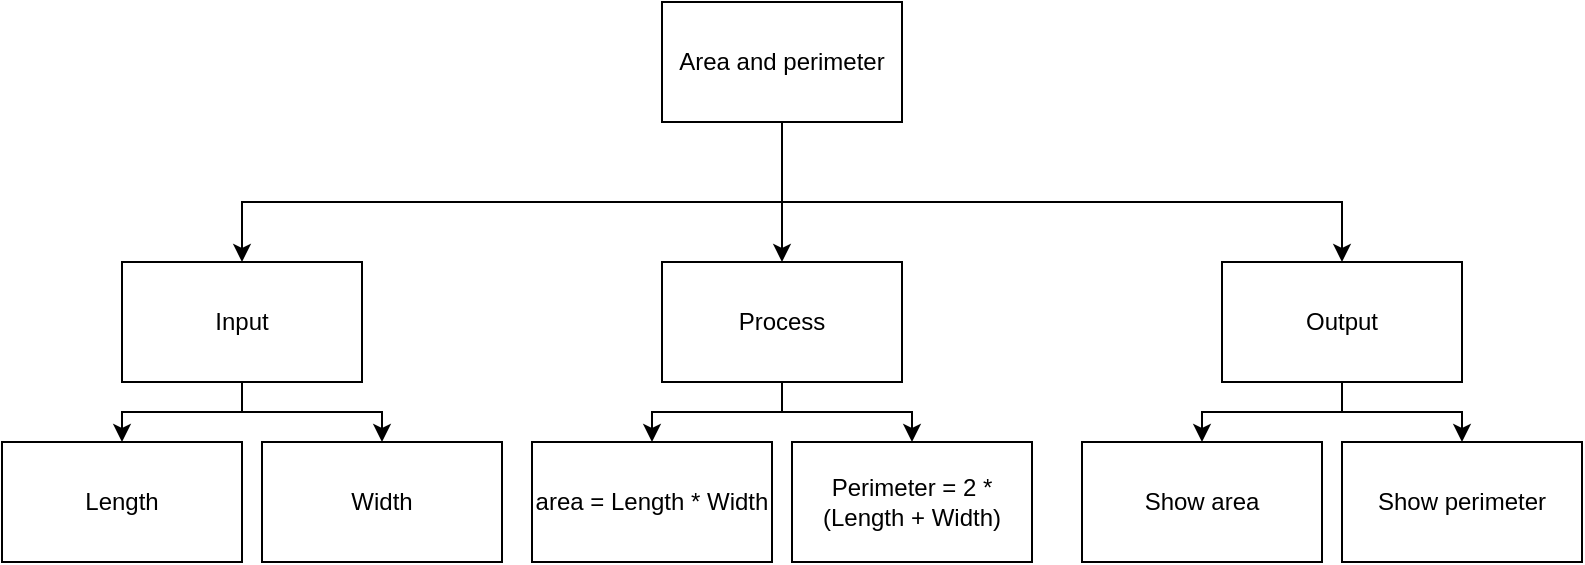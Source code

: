 <mxfile>
    <diagram id="rW0EOgk8O98_36FtCylZ" name="Page-1">
        <mxGraphModel dx="1353" dy="580" grid="1" gridSize="10" guides="1" tooltips="1" connect="1" arrows="1" fold="1" page="1" pageScale="1" pageWidth="827" pageHeight="1169" math="0" shadow="0">
            <root>
                <mxCell id="0"/>
                <mxCell id="1" parent="0"/>
                <mxCell id="2" style="edgeStyle=none;html=1;rounded=0;" edge="1" parent="1" source="5" target="11">
                    <mxGeometry relative="1" as="geometry"/>
                </mxCell>
                <mxCell id="3" style="edgeStyle=orthogonalEdgeStyle;html=1;entryX=0.5;entryY=0;entryDx=0;entryDy=0;rounded=0;" edge="1" parent="1" source="5" target="8">
                    <mxGeometry relative="1" as="geometry">
                        <Array as="points">
                            <mxPoint x="280" y="220"/>
                            <mxPoint x="10" y="220"/>
                        </Array>
                    </mxGeometry>
                </mxCell>
                <mxCell id="4" style="edgeStyle=orthogonalEdgeStyle;html=1;entryX=0.5;entryY=0;entryDx=0;entryDy=0;rounded=0;" edge="1" parent="1" source="5" target="14">
                    <mxGeometry relative="1" as="geometry">
                        <Array as="points">
                            <mxPoint x="280" y="220"/>
                            <mxPoint x="560" y="220"/>
                        </Array>
                    </mxGeometry>
                </mxCell>
                <mxCell id="5" value="Area and perimeter" style="rounded=0;whiteSpace=wrap;html=1;" vertex="1" parent="1">
                    <mxGeometry x="220" y="120" width="120" height="60" as="geometry"/>
                </mxCell>
                <mxCell id="6" style="edgeStyle=orthogonalEdgeStyle;html=1;entryX=0.5;entryY=0;entryDx=0;entryDy=0;rounded=0;" edge="1" parent="1" source="8" target="15">
                    <mxGeometry relative="1" as="geometry"/>
                </mxCell>
                <mxCell id="7" style="edgeStyle=orthogonalEdgeStyle;html=1;rounded=0;" edge="1" parent="1" source="8" target="16">
                    <mxGeometry relative="1" as="geometry"/>
                </mxCell>
                <mxCell id="8" value="Input" style="rounded=0;whiteSpace=wrap;html=1;" vertex="1" parent="1">
                    <mxGeometry x="-50" y="250" width="120" height="60" as="geometry"/>
                </mxCell>
                <mxCell id="9" style="edgeStyle=orthogonalEdgeStyle;html=1;entryX=0.5;entryY=0;entryDx=0;entryDy=0;rounded=0;" edge="1" parent="1" source="11" target="17">
                    <mxGeometry relative="1" as="geometry"/>
                </mxCell>
                <mxCell id="10" style="edgeStyle=orthogonalEdgeStyle;html=1;rounded=0;" edge="1" parent="1" source="11" target="18">
                    <mxGeometry relative="1" as="geometry"/>
                </mxCell>
                <mxCell id="11" value="Process" style="rounded=0;whiteSpace=wrap;html=1;" vertex="1" parent="1">
                    <mxGeometry x="220" y="250" width="120" height="60" as="geometry"/>
                </mxCell>
                <mxCell id="12" style="edgeStyle=orthogonalEdgeStyle;html=1;entryX=0.5;entryY=0;entryDx=0;entryDy=0;rounded=0;" edge="1" parent="1" source="14" target="19">
                    <mxGeometry relative="1" as="geometry"/>
                </mxCell>
                <mxCell id="13" style="edgeStyle=orthogonalEdgeStyle;html=1;rounded=0;" edge="1" parent="1" source="14" target="20">
                    <mxGeometry relative="1" as="geometry"/>
                </mxCell>
                <mxCell id="14" value="Output" style="rounded=0;whiteSpace=wrap;html=1;" vertex="1" parent="1">
                    <mxGeometry x="500" y="250" width="120" height="60" as="geometry"/>
                </mxCell>
                <mxCell id="15" value="Length" style="rounded=0;whiteSpace=wrap;html=1;" vertex="1" parent="1">
                    <mxGeometry x="-110" y="340" width="120" height="60" as="geometry"/>
                </mxCell>
                <mxCell id="16" value="Width" style="rounded=0;whiteSpace=wrap;html=1;" vertex="1" parent="1">
                    <mxGeometry x="20" y="340" width="120" height="60" as="geometry"/>
                </mxCell>
                <mxCell id="17" value="&lt;font style=&quot;font-size: 12px&quot;&gt;area = Length * Width&lt;/font&gt;" style="rounded=0;whiteSpace=wrap;html=1;" vertex="1" parent="1">
                    <mxGeometry x="155" y="340" width="120" height="60" as="geometry"/>
                </mxCell>
                <mxCell id="18" value="Perimeter = 2 * (Length + Width)" style="rounded=0;whiteSpace=wrap;html=1;" vertex="1" parent="1">
                    <mxGeometry x="285" y="340" width="120" height="60" as="geometry"/>
                </mxCell>
                <mxCell id="19" value="Show area" style="rounded=0;whiteSpace=wrap;html=1;" vertex="1" parent="1">
                    <mxGeometry x="430" y="340" width="120" height="60" as="geometry"/>
                </mxCell>
                <mxCell id="20" value="Show perimeter" style="rounded=0;whiteSpace=wrap;html=1;" vertex="1" parent="1">
                    <mxGeometry x="560" y="340" width="120" height="60" as="geometry"/>
                </mxCell>
            </root>
        </mxGraphModel>
    </diagram>
</mxfile>